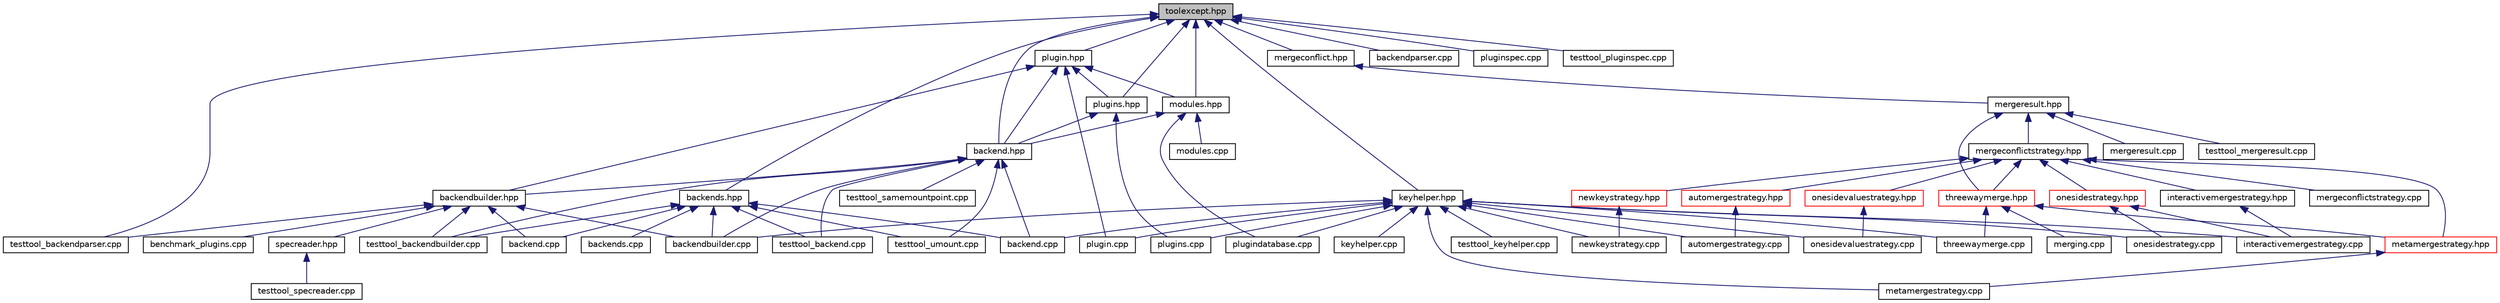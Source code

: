 digraph "toolexcept.hpp"
{
  edge [fontname="Helvetica",fontsize="10",labelfontname="Helvetica",labelfontsize="10"];
  node [fontname="Helvetica",fontsize="10",shape=record];
  Node16 [label="toolexcept.hpp",height=0.2,width=0.4,color="black", fillcolor="grey75", style="filled", fontcolor="black"];
  Node16 -> Node17 [dir="back",color="midnightblue",fontsize="10",style="solid"];
  Node17 [label="backend.hpp",height=0.2,width=0.4,color="black", fillcolor="white", style="filled",URL="$backend_8hpp.html",tooltip="Implements a way to deal with a backend. "];
  Node17 -> Node18 [dir="back",color="midnightblue",fontsize="10",style="solid"];
  Node18 [label="backendbuilder.hpp",height=0.2,width=0.4,color="black", fillcolor="white", style="filled",URL="$backendbuilder_8hpp.html",tooltip="Implements a way to build backends. "];
  Node18 -> Node19 [dir="back",color="midnightblue",fontsize="10",style="solid"];
  Node19 [label="benchmark_plugins.cpp",height=0.2,width=0.4,color="black", fillcolor="white", style="filled",URL="$benchmark__plugins_8cpp.html",tooltip="benchmark for getenv "];
  Node18 -> Node20 [dir="back",color="midnightblue",fontsize="10",style="solid"];
  Node20 [label="backend.cpp",height=0.2,width=0.4,color="black", fillcolor="white", style="filled",URL="$examples_2backend_8cpp.html"];
  Node18 -> Node21 [dir="back",color="midnightblue",fontsize="10",style="solid"];
  Node21 [label="specreader.hpp",height=0.2,width=0.4,color="black", fillcolor="white", style="filled",URL="$specreader_8hpp.html",tooltip="Implements a way to read spec for mounting purposes. "];
  Node21 -> Node22 [dir="back",color="midnightblue",fontsize="10",style="solid"];
  Node22 [label="testtool_specreader.cpp",height=0.2,width=0.4,color="black", fillcolor="white", style="filled",URL="$testtool__specreader_8cpp.html",tooltip="Tests for the spec readerclass. "];
  Node18 -> Node23 [dir="back",color="midnightblue",fontsize="10",style="solid"];
  Node23 [label="backendbuilder.cpp",height=0.2,width=0.4,color="black", fillcolor="white", style="filled",URL="$backendbuilder_8cpp.html",tooltip="Implementation of backend builder. "];
  Node18 -> Node24 [dir="back",color="midnightblue",fontsize="10",style="solid"];
  Node24 [label="testtool_backendbuilder.cpp",height=0.2,width=0.4,color="black", fillcolor="white", style="filled",URL="$testtool__backendbuilder_8cpp.html",tooltip="Tests for the Backend builder class. "];
  Node18 -> Node25 [dir="back",color="midnightblue",fontsize="10",style="solid"];
  Node25 [label="testtool_backendparser.cpp",height=0.2,width=0.4,color="black", fillcolor="white", style="filled",URL="$testtool__backendparser_8cpp.html",tooltip="Tests for the Backend parser class. "];
  Node17 -> Node26 [dir="back",color="midnightblue",fontsize="10",style="solid"];
  Node26 [label="backend.cpp",height=0.2,width=0.4,color="black", fillcolor="white", style="filled",URL="$src_2backend_8cpp.html",tooltip="Implementation of backend. "];
  Node17 -> Node23 [dir="back",color="midnightblue",fontsize="10",style="solid"];
  Node17 -> Node27 [dir="back",color="midnightblue",fontsize="10",style="solid"];
  Node27 [label="testtool_backend.cpp",height=0.2,width=0.4,color="black", fillcolor="white", style="filled",URL="$testtool__backend_8cpp.html",tooltip="Tests for the Backend class. "];
  Node17 -> Node24 [dir="back",color="midnightblue",fontsize="10",style="solid"];
  Node17 -> Node28 [dir="back",color="midnightblue",fontsize="10",style="solid"];
  Node28 [label="testtool_samemountpoint.cpp",height=0.2,width=0.4,color="black", fillcolor="white", style="filled",URL="$testtool__samemountpoint_8cpp.html",tooltip="Tests for the Backend class. "];
  Node17 -> Node29 [dir="back",color="midnightblue",fontsize="10",style="solid"];
  Node29 [label="testtool_umount.cpp",height=0.2,width=0.4,color="black", fillcolor="white", style="filled",URL="$testtool__umount_8cpp.html",tooltip="Tests for the umount. "];
  Node16 -> Node30 [dir="back",color="midnightblue",fontsize="10",style="solid"];
  Node30 [label="backends.hpp",height=0.2,width=0.4,color="black", fillcolor="white", style="filled",URL="$backends_8hpp.html",tooltip="Allows one to list all available backends. "];
  Node30 -> Node20 [dir="back",color="midnightblue",fontsize="10",style="solid"];
  Node30 -> Node26 [dir="back",color="midnightblue",fontsize="10",style="solid"];
  Node30 -> Node23 [dir="back",color="midnightblue",fontsize="10",style="solid"];
  Node30 -> Node31 [dir="back",color="midnightblue",fontsize="10",style="solid"];
  Node31 [label="backends.cpp",height=0.2,width=0.4,color="black", fillcolor="white", style="filled",URL="$backends_8cpp.html"];
  Node30 -> Node27 [dir="back",color="midnightblue",fontsize="10",style="solid"];
  Node30 -> Node24 [dir="back",color="midnightblue",fontsize="10",style="solid"];
  Node30 -> Node29 [dir="back",color="midnightblue",fontsize="10",style="solid"];
  Node16 -> Node32 [dir="back",color="midnightblue",fontsize="10",style="solid"];
  Node32 [label="keyhelper.hpp",height=0.2,width=0.4,color="black", fillcolor="white", style="filled",URL="$keyhelper_8hpp.html",tooltip="Key helper functions. "];
  Node32 -> Node26 [dir="back",color="midnightblue",fontsize="10",style="solid"];
  Node32 -> Node23 [dir="back",color="midnightblue",fontsize="10",style="solid"];
  Node32 -> Node33 [dir="back",color="midnightblue",fontsize="10",style="solid"];
  Node33 [label="keyhelper.cpp",height=0.2,width=0.4,color="black", fillcolor="white", style="filled",URL="$keyhelper_8cpp.html",tooltip="Key helper functions. "];
  Node32 -> Node34 [dir="back",color="midnightblue",fontsize="10",style="solid"];
  Node34 [label="automergestrategy.cpp",height=0.2,width=0.4,color="black", fillcolor="white", style="filled",URL="$automergestrategy_8cpp.html",tooltip="Implementation of AutoMergeStrategy. "];
  Node32 -> Node35 [dir="back",color="midnightblue",fontsize="10",style="solid"];
  Node35 [label="interactivemergestrategy.cpp",height=0.2,width=0.4,color="black", fillcolor="white", style="filled",URL="$interactivemergestrategy_8cpp.html",tooltip="Implementation of InteractiveMergeStrategy. "];
  Node32 -> Node36 [dir="back",color="midnightblue",fontsize="10",style="solid"];
  Node36 [label="metamergestrategy.cpp",height=0.2,width=0.4,color="black", fillcolor="white", style="filled",URL="$metamergestrategy_8cpp.html",tooltip="Implementation of MetaMergeStrategy. "];
  Node32 -> Node37 [dir="back",color="midnightblue",fontsize="10",style="solid"];
  Node37 [label="newkeystrategy.cpp",height=0.2,width=0.4,color="black", fillcolor="white", style="filled",URL="$newkeystrategy_8cpp.html",tooltip="Implementation of OneSideStrategy. "];
  Node32 -> Node38 [dir="back",color="midnightblue",fontsize="10",style="solid"];
  Node38 [label="onesidestrategy.cpp",height=0.2,width=0.4,color="black", fillcolor="white", style="filled",URL="$onesidestrategy_8cpp.html",tooltip="Implementation of OneSideStrategy. "];
  Node32 -> Node39 [dir="back",color="midnightblue",fontsize="10",style="solid"];
  Node39 [label="onesidevaluestrategy.cpp",height=0.2,width=0.4,color="black", fillcolor="white", style="filled",URL="$onesidevaluestrategy_8cpp.html",tooltip="Implementation of OneSideStrategy. "];
  Node32 -> Node40 [dir="back",color="midnightblue",fontsize="10",style="solid"];
  Node40 [label="threewaymerge.cpp",height=0.2,width=0.4,color="black", fillcolor="white", style="filled",URL="$threewaymerge_8cpp.html",tooltip="Implementation of ThreeWayMerge. "];
  Node32 -> Node41 [dir="back",color="midnightblue",fontsize="10",style="solid"];
  Node41 [label="plugin.cpp",height=0.2,width=0.4,color="black", fillcolor="white", style="filled",URL="$plugin_8cpp.html",tooltip="Implementation of plugin. "];
  Node32 -> Node42 [dir="back",color="midnightblue",fontsize="10",style="solid"];
  Node42 [label="plugindatabase.cpp",height=0.2,width=0.4,color="black", fillcolor="white", style="filled",URL="$plugindatabase_8cpp.html",tooltip="Implementation of PluginDatabase(s) "];
  Node32 -> Node43 [dir="back",color="midnightblue",fontsize="10",style="solid"];
  Node43 [label="plugins.cpp",height=0.2,width=0.4,color="black", fillcolor="white", style="filled",URL="$plugins_8cpp.html",tooltip="Implementation of set/get/error plugins. "];
  Node32 -> Node44 [dir="back",color="midnightblue",fontsize="10",style="solid"];
  Node44 [label="testtool_keyhelper.cpp",height=0.2,width=0.4,color="black", fillcolor="white", style="filled",URL="$testtool__keyhelper_8cpp.html",tooltip="Tests for the key helper. "];
  Node16 -> Node45 [dir="back",color="midnightblue",fontsize="10",style="solid"];
  Node45 [label="mergeconflict.hpp",height=0.2,width=0.4,color="black", fillcolor="white", style="filled",URL="$mergeconflict_8hpp.html",tooltip="Models a merge conflict. "];
  Node45 -> Node46 [dir="back",color="midnightblue",fontsize="10",style="solid"];
  Node46 [label="mergeresult.hpp",height=0.2,width=0.4,color="black", fillcolor="white", style="filled",URL="$mergeresult_8hpp.html",tooltip="Class modelling the result of a three way merge. "];
  Node46 -> Node47 [dir="back",color="midnightblue",fontsize="10",style="solid"];
  Node47 [label="mergeconflictstrategy.hpp",height=0.2,width=0.4,color="black", fillcolor="white", style="filled",URL="$mergeconflictstrategy_8hpp.html",tooltip="Interface for a MergeConflictStrategy. "];
  Node47 -> Node48 [dir="back",color="midnightblue",fontsize="10",style="solid"];
  Node48 [label="automergestrategy.hpp",height=0.2,width=0.4,color="red", fillcolor="white", style="filled",URL="$automergestrategy_8hpp.html",tooltip="A strategy for taking the value of. "];
  Node48 -> Node34 [dir="back",color="midnightblue",fontsize="10",style="solid"];
  Node47 -> Node51 [dir="back",color="midnightblue",fontsize="10",style="solid"];
  Node51 [label="interactivemergestrategy.hpp",height=0.2,width=0.4,color="black", fillcolor="white", style="filled",URL="$interactivemergestrategy_8hpp.html",tooltip="Interactive merge strategy asking for user input at each step. "];
  Node51 -> Node35 [dir="back",color="midnightblue",fontsize="10",style="solid"];
  Node47 -> Node52 [dir="back",color="midnightblue",fontsize="10",style="solid"];
  Node52 [label="metamergestrategy.hpp",height=0.2,width=0.4,color="red", fillcolor="white", style="filled",URL="$metamergestrategy_8hpp.html",tooltip="Applies a MergeConflictStrategy on the metakeys. "];
  Node52 -> Node36 [dir="back",color="midnightblue",fontsize="10",style="solid"];
  Node47 -> Node56 [dir="back",color="midnightblue",fontsize="10",style="solid"];
  Node56 [label="newkeystrategy.hpp",height=0.2,width=0.4,color="red", fillcolor="white", style="filled",URL="$newkeystrategy_8hpp.html",tooltip="A strategy which always takes the value from one side. "];
  Node56 -> Node37 [dir="back",color="midnightblue",fontsize="10",style="solid"];
  Node47 -> Node58 [dir="back",color="midnightblue",fontsize="10",style="solid"];
  Node58 [label="onesidestrategy.hpp",height=0.2,width=0.4,color="red", fillcolor="white", style="filled",URL="$onesidestrategy_8hpp.html",tooltip="A strategy which always takes the value from one side. "];
  Node58 -> Node35 [dir="back",color="midnightblue",fontsize="10",style="solid"];
  Node58 -> Node38 [dir="back",color="midnightblue",fontsize="10",style="solid"];
  Node47 -> Node61 [dir="back",color="midnightblue",fontsize="10",style="solid"];
  Node61 [label="onesidevaluestrategy.hpp",height=0.2,width=0.4,color="red", fillcolor="white", style="filled",URL="$onesidevaluestrategy_8hpp.html"];
  Node61 -> Node39 [dir="back",color="midnightblue",fontsize="10",style="solid"];
  Node47 -> Node62 [dir="back",color="midnightblue",fontsize="10",style="solid"];
  Node62 [label="threewaymerge.hpp",height=0.2,width=0.4,color="red", fillcolor="white", style="filled",URL="$threewaymerge_8hpp.html",tooltip="Implements a way to build and deal with a backend. "];
  Node62 -> Node63 [dir="back",color="midnightblue",fontsize="10",style="solid"];
  Node63 [label="merging.cpp",height=0.2,width=0.4,color="black", fillcolor="white", style="filled",URL="$merging_8cpp.html"];
  Node62 -> Node52 [dir="back",color="midnightblue",fontsize="10",style="solid"];
  Node62 -> Node40 [dir="back",color="midnightblue",fontsize="10",style="solid"];
  Node47 -> Node74 [dir="back",color="midnightblue",fontsize="10",style="solid"];
  Node74 [label="mergeconflictstrategy.cpp",height=0.2,width=0.4,color="black", fillcolor="white", style="filled",URL="$mergeconflictstrategy_8cpp.html",tooltip="Implementation of MergeConflictStrategy. "];
  Node46 -> Node62 [dir="back",color="midnightblue",fontsize="10",style="solid"];
  Node46 -> Node75 [dir="back",color="midnightblue",fontsize="10",style="solid"];
  Node75 [label="mergeresult.cpp",height=0.2,width=0.4,color="black", fillcolor="white", style="filled",URL="$mergeresult_8cpp.html",tooltip="Implementation of MergeResult. "];
  Node46 -> Node76 [dir="back",color="midnightblue",fontsize="10",style="solid"];
  Node76 [label="testtool_mergeresult.cpp",height=0.2,width=0.4,color="black", fillcolor="white", style="filled",URL="$testtool__mergeresult_8cpp.html",tooltip="Tests for the Mergeresult class. "];
  Node16 -> Node77 [dir="back",color="midnightblue",fontsize="10",style="solid"];
  Node77 [label="modules.hpp",height=0.2,width=0.4,color="black", fillcolor="white", style="filled",URL="$modules_8hpp.html",tooltip="Allows one to load plugins. "];
  Node77 -> Node17 [dir="back",color="midnightblue",fontsize="10",style="solid"];
  Node77 -> Node78 [dir="back",color="midnightblue",fontsize="10",style="solid"];
  Node78 [label="modules.cpp",height=0.2,width=0.4,color="black", fillcolor="white", style="filled",URL="$modules_8cpp.html",tooltip="Implementation of module loading. "];
  Node77 -> Node42 [dir="back",color="midnightblue",fontsize="10",style="solid"];
  Node16 -> Node79 [dir="back",color="midnightblue",fontsize="10",style="solid"];
  Node79 [label="plugin.hpp",height=0.2,width=0.4,color="black", fillcolor="white", style="filled",URL="$plugin_8hpp.html",tooltip="Header file of plugin. "];
  Node79 -> Node17 [dir="back",color="midnightblue",fontsize="10",style="solid"];
  Node79 -> Node18 [dir="back",color="midnightblue",fontsize="10",style="solid"];
  Node79 -> Node77 [dir="back",color="midnightblue",fontsize="10",style="solid"];
  Node79 -> Node80 [dir="back",color="midnightblue",fontsize="10",style="solid"];
  Node80 [label="plugins.hpp",height=0.2,width=0.4,color="black", fillcolor="white", style="filled",URL="$plugins_8hpp.html",tooltip="Implementation of get/set and error plugins. "];
  Node80 -> Node17 [dir="back",color="midnightblue",fontsize="10",style="solid"];
  Node80 -> Node43 [dir="back",color="midnightblue",fontsize="10",style="solid"];
  Node79 -> Node41 [dir="back",color="midnightblue",fontsize="10",style="solid"];
  Node16 -> Node80 [dir="back",color="midnightblue",fontsize="10",style="solid"];
  Node16 -> Node81 [dir="back",color="midnightblue",fontsize="10",style="solid"];
  Node81 [label="backendparser.cpp",height=0.2,width=0.4,color="black", fillcolor="white", style="filled",URL="$backendparser_8cpp.html",tooltip="Tests for the Backend parser class. "];
  Node16 -> Node82 [dir="back",color="midnightblue",fontsize="10",style="solid"];
  Node82 [label="pluginspec.cpp",height=0.2,width=0.4,color="black", fillcolor="white", style="filled",URL="$pluginspec_8cpp.html",tooltip="Implementation of plugin spec. "];
  Node16 -> Node25 [dir="back",color="midnightblue",fontsize="10",style="solid"];
  Node16 -> Node83 [dir="back",color="midnightblue",fontsize="10",style="solid"];
  Node83 [label="testtool_pluginspec.cpp",height=0.2,width=0.4,color="black", fillcolor="white", style="filled",URL="$testtool__pluginspec_8cpp.html",tooltip="Tests for the pluginspec class. "];
}
